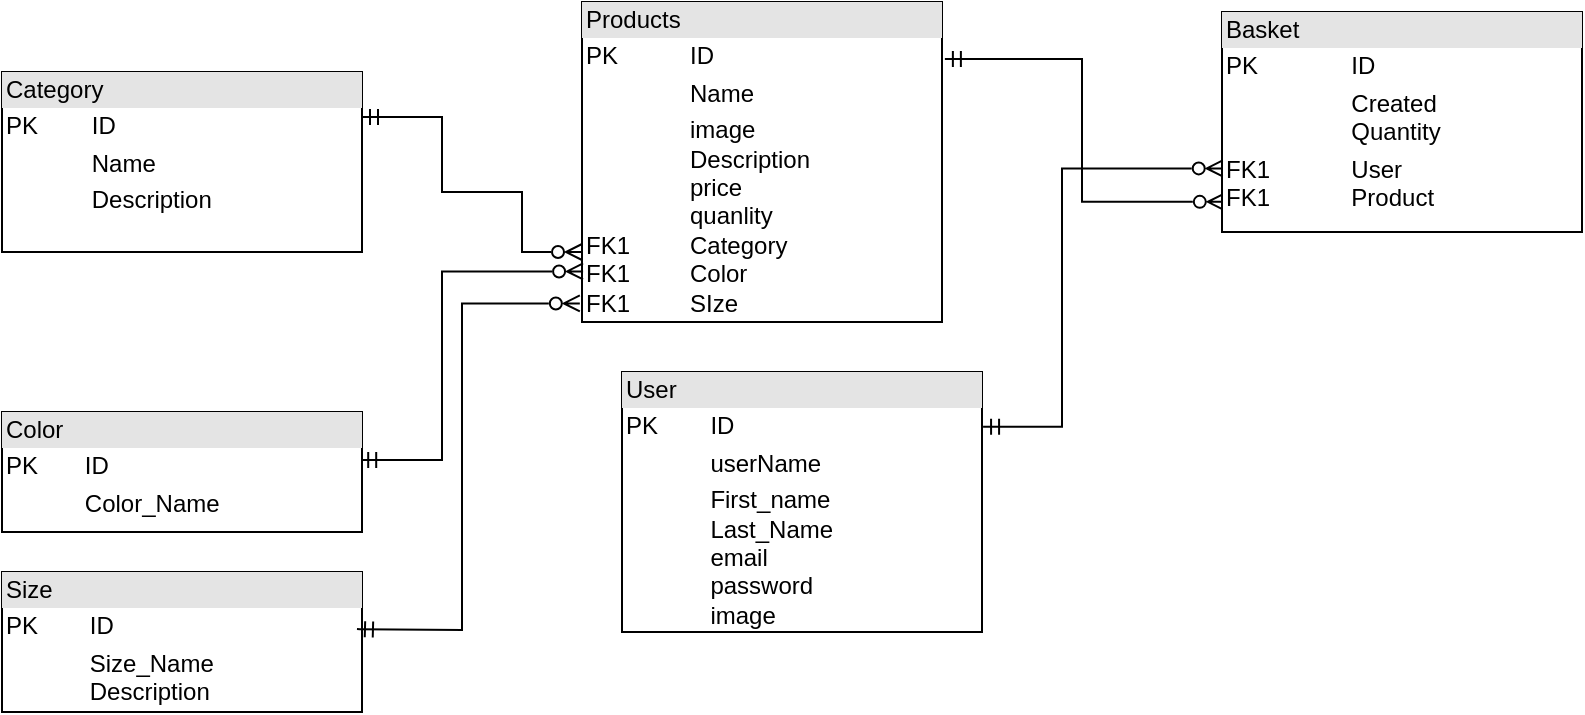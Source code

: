 <mxfile version="21.2.1" type="device">
  <diagram name="Страница 1" id="scML3tuzyfTZhAXiNeiY">
    <mxGraphModel dx="1877" dy="575" grid="1" gridSize="10" guides="1" tooltips="1" connect="1" arrows="1" fold="1" page="1" pageScale="1" pageWidth="827" pageHeight="1169" math="0" shadow="0">
      <root>
        <mxCell id="0" />
        <mxCell id="1" parent="0" />
        <mxCell id="-OQBvoWrwtq4G1_ru9WS-6" style="edgeStyle=orthogonalEdgeStyle;rounded=0;orthogonalLoop=1;jettySize=auto;html=1;entryX=0;entryY=0.778;entryDx=0;entryDy=0;exitX=1;exitY=0.25;exitDx=0;exitDy=0;entryPerimeter=0;endArrow=ERzeroToMany;endFill=0;startArrow=ERmandOne;startFill=0;" parent="1" source="-OQBvoWrwtq4G1_ru9WS-10" target="-OQBvoWrwtq4G1_ru9WS-7" edge="1">
          <mxGeometry relative="1" as="geometry">
            <mxPoint x="130" y="162.5" as="sourcePoint" />
            <mxPoint x="198.56" y="218.24" as="targetPoint" />
            <Array as="points">
              <mxPoint x="160" y="153" />
              <mxPoint x="160" y="190" />
              <mxPoint x="200" y="190" />
              <mxPoint x="200" y="220" />
              <mxPoint x="230" y="220" />
            </Array>
          </mxGeometry>
        </mxCell>
        <mxCell id="-OQBvoWrwtq4G1_ru9WS-11" value="" style="edgeStyle=orthogonalEdgeStyle;rounded=0;orthogonalLoop=1;jettySize=auto;html=1;entryX=0.005;entryY=0.863;entryDx=0;entryDy=0;entryPerimeter=0;endArrow=ERzeroToMany;endFill=0;startArrow=ERmandOne;startFill=0;exitX=1.008;exitY=0.178;exitDx=0;exitDy=0;exitPerimeter=0;" parent="1" source="-OQBvoWrwtq4G1_ru9WS-7" target="-OQBvoWrwtq4G1_ru9WS-8" edge="1">
          <mxGeometry relative="1" as="geometry" />
        </mxCell>
        <mxCell id="-OQBvoWrwtq4G1_ru9WS-7" value="&lt;div style=&quot;box-sizing:border-box;width:100%;background:#e4e4e4;padding:2px;&quot;&gt;Products&lt;/div&gt;&lt;table style=&quot;width:100%;font-size:1em;&quot; cellpadding=&quot;2&quot; cellspacing=&quot;0&quot;&gt;&lt;tbody&gt;&lt;tr&gt;&lt;td&gt;PK&lt;br&gt;&lt;/td&gt;&lt;td&gt;ID&lt;br&gt;&lt;/td&gt;&lt;/tr&gt;&lt;tr&gt;&lt;td&gt;&lt;br&gt;&lt;/td&gt;&lt;td&gt;Name&lt;/td&gt;&lt;/tr&gt;&lt;tr&gt;&lt;td&gt;&lt;br&gt;&lt;br&gt;FK1&lt;br&gt;FK1&lt;br&gt;FK1&lt;/td&gt;&lt;td&gt;image&lt;br&gt;Description&lt;br&gt;price&lt;br&gt;quanlity&lt;br&gt;Category&lt;br&gt;Color&lt;br&gt;SIze&lt;br&gt;&lt;br&gt;&lt;br&gt;&lt;/td&gt;&lt;/tr&gt;&lt;/tbody&gt;&lt;/table&gt;" style="verticalAlign=top;align=left;overflow=fill;html=1;whiteSpace=wrap;" parent="1" vertex="1">
          <mxGeometry x="230" y="95" width="180" height="160" as="geometry" />
        </mxCell>
        <mxCell id="-OQBvoWrwtq4G1_ru9WS-8" value="&lt;div style=&quot;box-sizing:border-box;width:100%;background:#e4e4e4;padding:2px;&quot;&gt;Basket&lt;/div&gt;&lt;table style=&quot;width:100%;font-size:1em;&quot; cellpadding=&quot;2&quot; cellspacing=&quot;0&quot;&gt;&lt;tbody&gt;&lt;tr&gt;&lt;td&gt;PK&lt;/td&gt;&lt;td&gt;ID&lt;/td&gt;&lt;/tr&gt;&lt;tr&gt;&lt;td&gt;&lt;br&gt;&lt;/td&gt;&lt;td&gt;Created&lt;br&gt;Quantity&lt;/td&gt;&lt;/tr&gt;&lt;tr&gt;&lt;td&gt;FK1&lt;br&gt;FK1&lt;br&gt;&lt;/td&gt;&lt;td&gt;User&lt;br&gt;Product&lt;/td&gt;&lt;/tr&gt;&lt;/tbody&gt;&lt;/table&gt;" style="verticalAlign=top;align=left;overflow=fill;html=1;whiteSpace=wrap;" parent="1" vertex="1">
          <mxGeometry x="550" y="100" width="180" height="110" as="geometry" />
        </mxCell>
        <mxCell id="-OQBvoWrwtq4G1_ru9WS-12" value="" style="edgeStyle=orthogonalEdgeStyle;rounded=0;orthogonalLoop=1;jettySize=auto;html=1;entryX=0.002;entryY=0.711;entryDx=0;entryDy=0;entryPerimeter=0;endArrow=ERzeroToMany;endFill=0;startArrow=ERmandOne;startFill=0;exitX=1.003;exitY=0.211;exitDx=0;exitDy=0;exitPerimeter=0;" parent="1" source="-OQBvoWrwtq4G1_ru9WS-9" target="-OQBvoWrwtq4G1_ru9WS-8" edge="1">
          <mxGeometry relative="1" as="geometry">
            <Array as="points">
              <mxPoint x="470" y="307" />
              <mxPoint x="470" y="178" />
            </Array>
          </mxGeometry>
        </mxCell>
        <mxCell id="-OQBvoWrwtq4G1_ru9WS-9" value="&lt;div style=&quot;box-sizing:border-box;width:100%;background:#e4e4e4;padding:2px;&quot;&gt;User&lt;/div&gt;&lt;table style=&quot;width:100%;font-size:1em;&quot; cellpadding=&quot;2&quot; cellspacing=&quot;0&quot;&gt;&lt;tbody&gt;&lt;tr&gt;&lt;td&gt;PK&lt;/td&gt;&lt;td&gt;ID&lt;/td&gt;&lt;/tr&gt;&lt;tr&gt;&lt;td&gt;&lt;br&gt;&lt;/td&gt;&lt;td&gt;userName&lt;/td&gt;&lt;/tr&gt;&lt;tr&gt;&lt;td&gt;&lt;/td&gt;&lt;td&gt;First_name&lt;br&gt;Last_Name&lt;br&gt;email&lt;br&gt;password&lt;br&gt;image&lt;/td&gt;&lt;/tr&gt;&lt;/tbody&gt;&lt;/table&gt;" style="verticalAlign=top;align=left;overflow=fill;html=1;whiteSpace=wrap;" parent="1" vertex="1">
          <mxGeometry x="250" y="280" width="180" height="130" as="geometry" />
        </mxCell>
        <mxCell id="-OQBvoWrwtq4G1_ru9WS-10" value="&lt;div style=&quot;box-sizing:border-box;width:100%;background:#e4e4e4;padding:2px;&quot;&gt;Category&lt;/div&gt;&lt;table style=&quot;width:100%;font-size:1em;&quot; cellpadding=&quot;2&quot; cellspacing=&quot;0&quot;&gt;&lt;tbody&gt;&lt;tr&gt;&lt;td&gt;PK&lt;/td&gt;&lt;td&gt;ID&lt;/td&gt;&lt;/tr&gt;&lt;tr&gt;&lt;td&gt;&lt;br&gt;&lt;/td&gt;&lt;td&gt;Name&lt;br&gt;&lt;/td&gt;&lt;/tr&gt;&lt;tr&gt;&lt;td&gt;&lt;/td&gt;&lt;td&gt;Description&lt;/td&gt;&lt;/tr&gt;&lt;/tbody&gt;&lt;/table&gt;" style="verticalAlign=top;align=left;overflow=fill;html=1;whiteSpace=wrap;" parent="1" vertex="1">
          <mxGeometry x="-60" y="130" width="180" height="90" as="geometry" />
        </mxCell>
        <mxCell id="-OQBvoWrwtq4G1_ru9WS-15" value="" style="edgeStyle=orthogonalEdgeStyle;rounded=0;orthogonalLoop=1;jettySize=auto;html=1;entryX=0.003;entryY=0.842;entryDx=0;entryDy=0;entryPerimeter=0;endArrow=ERzeroToMany;endFill=0;startArrow=ERmandOne;startFill=0;exitX=0.995;exitY=0.4;exitDx=0;exitDy=0;exitPerimeter=0;" parent="1" source="-OQBvoWrwtq4G1_ru9WS-14" target="-OQBvoWrwtq4G1_ru9WS-7" edge="1">
          <mxGeometry relative="1" as="geometry">
            <Array as="points">
              <mxPoint x="160" y="324" />
              <mxPoint x="160" y="230" />
            </Array>
          </mxGeometry>
        </mxCell>
        <mxCell id="-OQBvoWrwtq4G1_ru9WS-14" value="&lt;div style=&quot;box-sizing:border-box;width:100%;background:#e4e4e4;padding:2px;&quot;&gt;Color&lt;/div&gt;&lt;table style=&quot;width:100%;font-size:1em;&quot; cellpadding=&quot;2&quot; cellspacing=&quot;0&quot;&gt;&lt;tbody&gt;&lt;tr&gt;&lt;td&gt;PK&lt;/td&gt;&lt;td&gt;ID&lt;/td&gt;&lt;/tr&gt;&lt;tr&gt;&lt;td&gt;&lt;br&gt;&lt;/td&gt;&lt;td&gt;Color_Name&lt;br&gt;&lt;/td&gt;&lt;/tr&gt;&lt;tr&gt;&lt;td&gt;&lt;/td&gt;&lt;td&gt;&lt;br&gt;&lt;/td&gt;&lt;/tr&gt;&lt;/tbody&gt;&lt;/table&gt;" style="verticalAlign=top;align=left;overflow=fill;html=1;whiteSpace=wrap;" parent="1" vertex="1">
          <mxGeometry x="-60" y="300" width="180" height="60" as="geometry" />
        </mxCell>
        <mxCell id="-OQBvoWrwtq4G1_ru9WS-16" value="&lt;div style=&quot;box-sizing:border-box;width:100%;background:#e4e4e4;padding:2px;&quot;&gt;Size&lt;/div&gt;&lt;table style=&quot;width:100%;font-size:1em;&quot; cellpadding=&quot;2&quot; cellspacing=&quot;0&quot;&gt;&lt;tbody&gt;&lt;tr&gt;&lt;td&gt;PK&lt;/td&gt;&lt;td&gt;ID&lt;/td&gt;&lt;/tr&gt;&lt;tr&gt;&lt;td&gt;&lt;br&gt;&lt;/td&gt;&lt;td&gt;Size_Name&lt;br&gt;Description&lt;/td&gt;&lt;/tr&gt;&lt;tr&gt;&lt;td&gt;&lt;/td&gt;&lt;td&gt;&lt;br&gt;&lt;/td&gt;&lt;/tr&gt;&lt;/tbody&gt;&lt;/table&gt;" style="verticalAlign=top;align=left;overflow=fill;html=1;whiteSpace=wrap;" parent="1" vertex="1">
          <mxGeometry x="-60" y="380" width="180" height="70" as="geometry" />
        </mxCell>
        <mxCell id="-OQBvoWrwtq4G1_ru9WS-17" value="" style="edgeStyle=orthogonalEdgeStyle;rounded=0;orthogonalLoop=1;jettySize=auto;html=1;entryX=-0.006;entryY=0.942;entryDx=0;entryDy=0;entryPerimeter=0;endArrow=ERzeroToMany;endFill=0;startArrow=ERmandOne;startFill=0;exitX=0.986;exitY=0.408;exitDx=0;exitDy=0;exitPerimeter=0;" parent="1" source="-OQBvoWrwtq4G1_ru9WS-16" target="-OQBvoWrwtq4G1_ru9WS-7" edge="1">
          <mxGeometry relative="1" as="geometry">
            <mxPoint x="119" y="400" as="sourcePoint" />
            <mxPoint x="241" y="310" as="targetPoint" />
            <Array as="points">
              <mxPoint x="119" y="409" />
              <mxPoint x="170" y="409" />
              <mxPoint x="170" y="246" />
            </Array>
          </mxGeometry>
        </mxCell>
      </root>
    </mxGraphModel>
  </diagram>
</mxfile>
